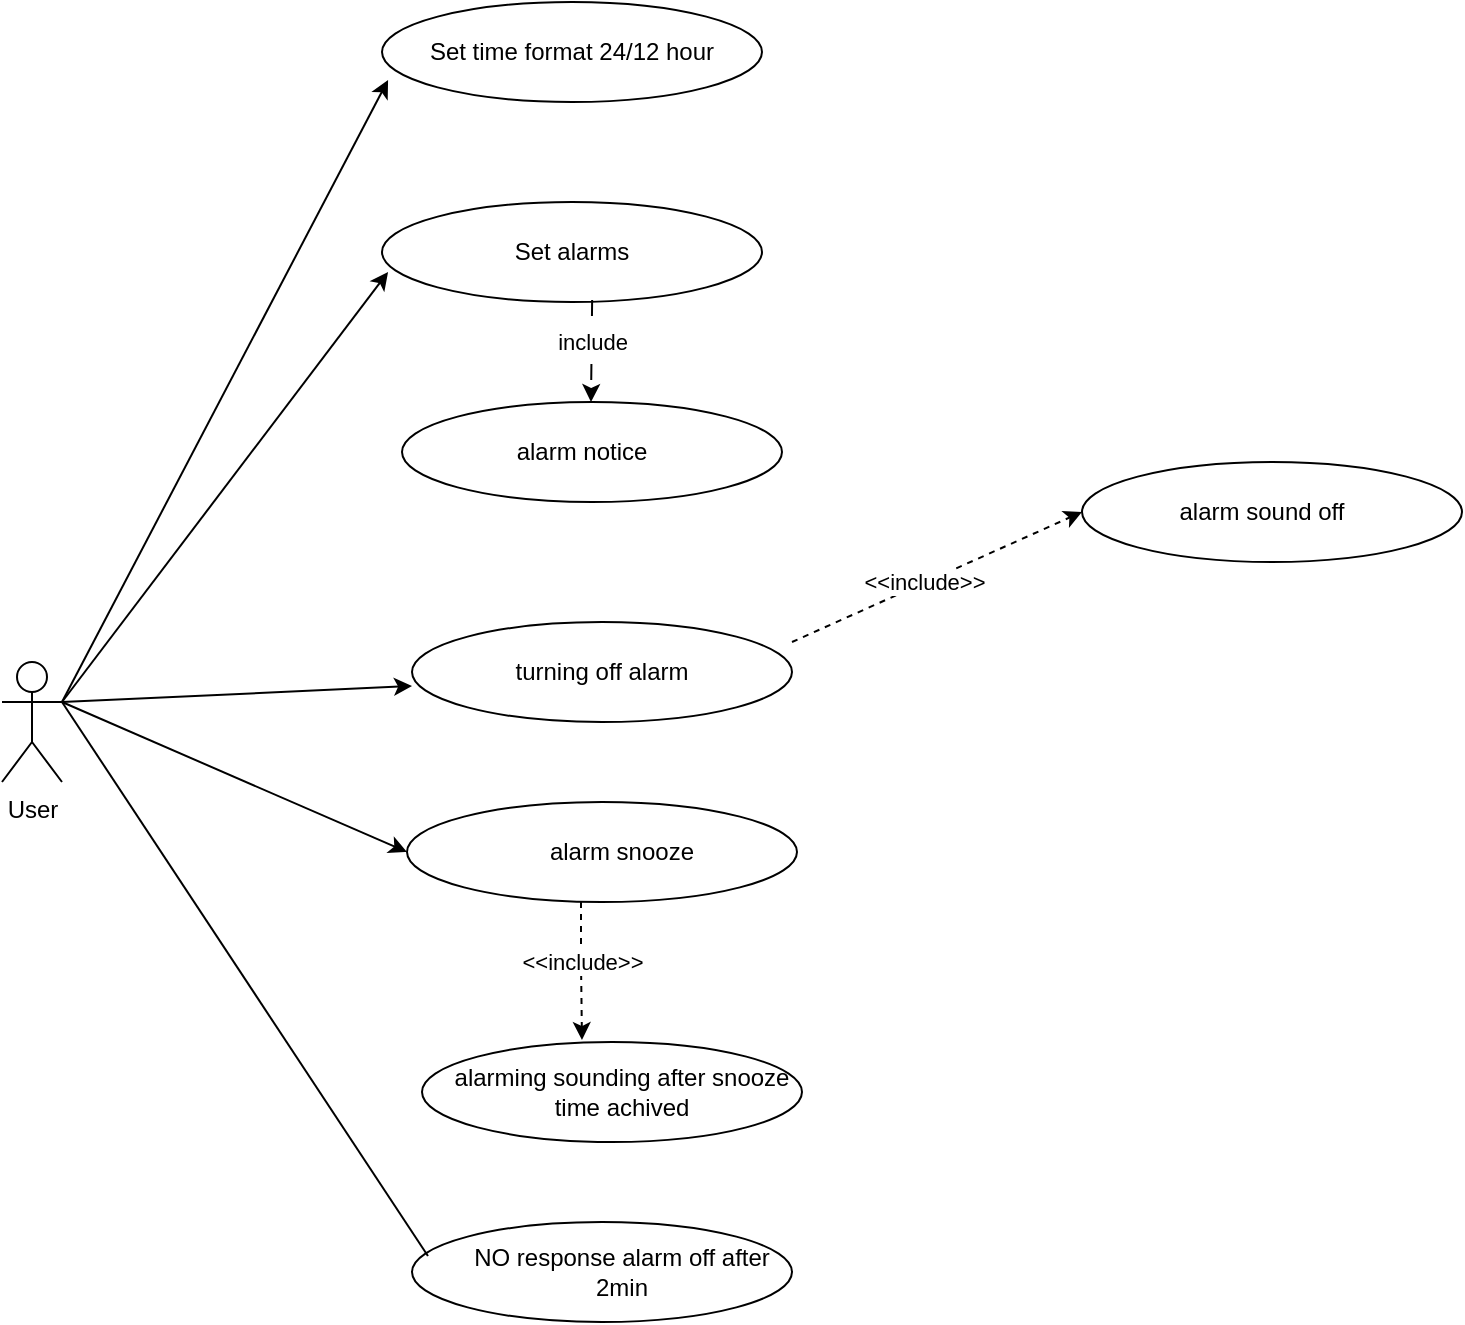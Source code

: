 <mxfile version="22.1.11" type="github">
  <diagram name="Page-1" id="_-mR7hY-wXwo5-j7O1a5">
    <mxGraphModel dx="794" dy="724" grid="1" gridSize="10" guides="1" tooltips="1" connect="1" arrows="1" fold="1" page="1" pageScale="1" pageWidth="850" pageHeight="1100" math="0" shadow="0">
      <root>
        <mxCell id="0" />
        <mxCell id="1" parent="0" />
        <mxCell id="RzrWwduxDsyO9QNzWAuJ-1" value="" style="ellipse;whiteSpace=wrap;html=1;" parent="1" vertex="1">
          <mxGeometry x="250" y="470" width="190" height="50" as="geometry" />
        </mxCell>
        <mxCell id="RzrWwduxDsyO9QNzWAuJ-6" value="" style="ellipse;whiteSpace=wrap;html=1;" parent="1" vertex="1">
          <mxGeometry x="260" y="570" width="190" height="50" as="geometry" />
        </mxCell>
        <mxCell id="RzrWwduxDsyO9QNzWAuJ-7" value="" style="ellipse;whiteSpace=wrap;html=1;" parent="1" vertex="1">
          <mxGeometry x="265" y="680" width="190" height="50" as="geometry" />
        </mxCell>
        <mxCell id="RzrWwduxDsyO9QNzWAuJ-8" value="" style="ellipse;whiteSpace=wrap;html=1;" parent="1" vertex="1">
          <mxGeometry x="262.5" y="770" width="195" height="50" as="geometry" />
        </mxCell>
        <mxCell id="RzrWwduxDsyO9QNzWAuJ-10" value="User" style="shape=umlActor;verticalLabelPosition=bottom;verticalAlign=top;html=1;outlineConnect=0;" parent="1" vertex="1">
          <mxGeometry x="60" y="700" width="30" height="60" as="geometry" />
        </mxCell>
        <mxCell id="SuyGSAUJmFzOdqft2DeW-1" value="" style="ellipse;whiteSpace=wrap;html=1;" vertex="1" parent="1">
          <mxGeometry x="250" y="370" width="190" height="50" as="geometry" />
        </mxCell>
        <mxCell id="SuyGSAUJmFzOdqft2DeW-2" value="" style="ellipse;whiteSpace=wrap;html=1;" vertex="1" parent="1">
          <mxGeometry x="270" y="890" width="190" height="50" as="geometry" />
        </mxCell>
        <mxCell id="SuyGSAUJmFzOdqft2DeW-3" value="" style="ellipse;whiteSpace=wrap;html=1;" vertex="1" parent="1">
          <mxGeometry x="265" y="980" width="190" height="50" as="geometry" />
        </mxCell>
        <mxCell id="SuyGSAUJmFzOdqft2DeW-4" value="" style="ellipse;whiteSpace=wrap;html=1;" vertex="1" parent="1">
          <mxGeometry x="600" y="600" width="190" height="50" as="geometry" />
        </mxCell>
        <mxCell id="SuyGSAUJmFzOdqft2DeW-5" value="Set time format 24/12 hour" style="text;strokeColor=none;align=center;fillColor=none;html=1;verticalAlign=middle;whiteSpace=wrap;rounded=0;" vertex="1" parent="1">
          <mxGeometry x="270" y="380" width="150" height="30" as="geometry" />
        </mxCell>
        <mxCell id="SuyGSAUJmFzOdqft2DeW-6" value="Set alarms" style="text;strokeColor=none;align=center;fillColor=none;html=1;verticalAlign=middle;whiteSpace=wrap;rounded=0;" vertex="1" parent="1">
          <mxGeometry x="300" y="480" width="90" height="30" as="geometry" />
        </mxCell>
        <mxCell id="SuyGSAUJmFzOdqft2DeW-7" value="alarm notice" style="text;strokeColor=none;align=center;fillColor=none;html=1;verticalAlign=middle;whiteSpace=wrap;rounded=0;" vertex="1" parent="1">
          <mxGeometry x="280" y="580" width="140" height="30" as="geometry" />
        </mxCell>
        <mxCell id="SuyGSAUJmFzOdqft2DeW-8" value="turning off alarm" style="text;strokeColor=none;align=center;fillColor=none;html=1;verticalAlign=middle;whiteSpace=wrap;rounded=0;" vertex="1" parent="1">
          <mxGeometry x="315" y="690" width="90" height="30" as="geometry" />
        </mxCell>
        <mxCell id="SuyGSAUJmFzOdqft2DeW-9" value="alarm snooze" style="text;strokeColor=none;align=center;fillColor=none;html=1;verticalAlign=middle;whiteSpace=wrap;rounded=0;" vertex="1" parent="1">
          <mxGeometry x="325" y="780" width="90" height="30" as="geometry" />
        </mxCell>
        <mxCell id="SuyGSAUJmFzOdqft2DeW-10" value="alarming sounding after snooze time achived" style="text;strokeColor=none;align=center;fillColor=none;html=1;verticalAlign=middle;whiteSpace=wrap;rounded=0;" vertex="1" parent="1">
          <mxGeometry x="285" y="900" width="170" height="30" as="geometry" />
        </mxCell>
        <mxCell id="SuyGSAUJmFzOdqft2DeW-11" value="NO response alarm off after 2min" style="text;strokeColor=none;align=center;fillColor=none;html=1;verticalAlign=middle;whiteSpace=wrap;rounded=0;" vertex="1" parent="1">
          <mxGeometry x="295" y="990" width="150" height="30" as="geometry" />
        </mxCell>
        <mxCell id="SuyGSAUJmFzOdqft2DeW-12" value="alarm sound off" style="text;strokeColor=none;align=center;fillColor=none;html=1;verticalAlign=middle;whiteSpace=wrap;rounded=0;" vertex="1" parent="1">
          <mxGeometry x="630" y="610" width="120" height="30" as="geometry" />
        </mxCell>
        <mxCell id="SuyGSAUJmFzOdqft2DeW-15" value="" style="endArrow=classic;html=1;rounded=0;entryX=0.016;entryY=0.78;entryDx=0;entryDy=0;entryPerimeter=0;" edge="1" parent="1" target="SuyGSAUJmFzOdqft2DeW-1">
          <mxGeometry width="50" height="50" relative="1" as="geometry">
            <mxPoint x="90" y="720" as="sourcePoint" />
            <mxPoint x="140" y="670" as="targetPoint" />
          </mxGeometry>
        </mxCell>
        <mxCell id="SuyGSAUJmFzOdqft2DeW-16" value="" style="endArrow=classic;html=1;rounded=0;entryX=0.016;entryY=0.7;entryDx=0;entryDy=0;entryPerimeter=0;" edge="1" parent="1" target="RzrWwduxDsyO9QNzWAuJ-1">
          <mxGeometry width="50" height="50" relative="1" as="geometry">
            <mxPoint x="90" y="720" as="sourcePoint" />
            <mxPoint x="140" y="670" as="targetPoint" />
          </mxGeometry>
        </mxCell>
        <mxCell id="SuyGSAUJmFzOdqft2DeW-18" value="" style="endArrow=classic;html=1;rounded=0;entryX=0;entryY=0.64;entryDx=0;entryDy=0;entryPerimeter=0;" edge="1" parent="1" target="RzrWwduxDsyO9QNzWAuJ-7">
          <mxGeometry width="50" height="50" relative="1" as="geometry">
            <mxPoint x="90" y="720" as="sourcePoint" />
            <mxPoint x="110" y="840" as="targetPoint" />
          </mxGeometry>
        </mxCell>
        <mxCell id="SuyGSAUJmFzOdqft2DeW-19" value="" style="endArrow=classic;html=1;rounded=0;entryX=0;entryY=0.5;entryDx=0;entryDy=0;" edge="1" parent="1" target="RzrWwduxDsyO9QNzWAuJ-8">
          <mxGeometry width="50" height="50" relative="1" as="geometry">
            <mxPoint x="90" y="720" as="sourcePoint" />
            <mxPoint x="170" y="730" as="targetPoint" />
          </mxGeometry>
        </mxCell>
        <mxCell id="SuyGSAUJmFzOdqft2DeW-23" value="" style="endArrow=none;html=1;rounded=0;entryX=0.042;entryY=0.34;entryDx=0;entryDy=0;entryPerimeter=0;" edge="1" parent="1" target="SuyGSAUJmFzOdqft2DeW-3">
          <mxGeometry width="50" height="50" relative="1" as="geometry">
            <mxPoint x="90" y="720" as="sourcePoint" />
            <mxPoint x="150" y="840" as="targetPoint" />
          </mxGeometry>
        </mxCell>
        <mxCell id="SuyGSAUJmFzOdqft2DeW-39" value="" style="endArrow=classic;html=1;rounded=0;dashed=1;entryX=0.421;entryY=-0.02;entryDx=0;entryDy=0;entryPerimeter=0;" edge="1" parent="1" target="SuyGSAUJmFzOdqft2DeW-2">
          <mxGeometry relative="1" as="geometry">
            <mxPoint x="349.5" y="820" as="sourcePoint" />
            <mxPoint x="349.5" y="870" as="targetPoint" />
            <Array as="points">
              <mxPoint x="349.5" y="850" />
            </Array>
          </mxGeometry>
        </mxCell>
        <mxCell id="SuyGSAUJmFzOdqft2DeW-40" value="&amp;lt;&amp;lt;include&amp;gt;&amp;gt;" style="edgeLabel;resizable=0;html=1;align=center;verticalAlign=middle;" connectable="0" vertex="1" parent="SuyGSAUJmFzOdqft2DeW-39">
          <mxGeometry relative="1" as="geometry">
            <mxPoint y="-5" as="offset" />
          </mxGeometry>
        </mxCell>
        <mxCell id="SuyGSAUJmFzOdqft2DeW-41" value="" style="endArrow=classic;html=1;rounded=0;dashed=1;entryX=0;entryY=0.5;entryDx=0;entryDy=0;entryPerimeter=0;" edge="1" parent="1" target="SuyGSAUJmFzOdqft2DeW-4">
          <mxGeometry relative="1" as="geometry">
            <mxPoint x="455" y="690" as="sourcePoint" />
            <mxPoint x="595" y="625" as="targetPoint" />
          </mxGeometry>
        </mxCell>
        <mxCell id="SuyGSAUJmFzOdqft2DeW-42" value="&amp;lt;&amp;lt;include&amp;gt;&amp;gt;" style="edgeLabel;resizable=0;html=1;align=center;verticalAlign=middle;" connectable="0" vertex="1" parent="SuyGSAUJmFzOdqft2DeW-41">
          <mxGeometry relative="1" as="geometry">
            <mxPoint x="-7" y="2" as="offset" />
          </mxGeometry>
        </mxCell>
        <mxCell id="SuyGSAUJmFzOdqft2DeW-43" value="" style="endArrow=classic;html=1;rounded=0;dashed=1;dashPattern=8 8;exitX=0.553;exitY=0.98;exitDx=0;exitDy=0;exitPerimeter=0;" edge="1" parent="1" source="RzrWwduxDsyO9QNzWAuJ-1">
          <mxGeometry relative="1" as="geometry">
            <mxPoint x="354.5" y="530" as="sourcePoint" />
            <mxPoint x="354.5" y="570" as="targetPoint" />
          </mxGeometry>
        </mxCell>
        <mxCell id="SuyGSAUJmFzOdqft2DeW-44" value="include" style="edgeLabel;resizable=0;html=1;align=center;verticalAlign=middle;" connectable="0" vertex="1" parent="SuyGSAUJmFzOdqft2DeW-43">
          <mxGeometry relative="1" as="geometry">
            <mxPoint y="-5" as="offset" />
          </mxGeometry>
        </mxCell>
      </root>
    </mxGraphModel>
  </diagram>
</mxfile>
